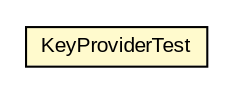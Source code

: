 #!/usr/local/bin/dot
#
# Class diagram 
# Generated by UMLGraph version R5_6-24-gf6e263 (http://www.umlgraph.org/)
#

digraph G {
	edge [fontname="arial",fontsize=10,labelfontname="arial",labelfontsize=10];
	node [fontname="arial",fontsize=10,shape=plaintext];
	nodesep=0.25;
	ranksep=0.5;
	// net.trajano.openidconnect.provider.ejb.test.KeyProviderTest
	c478 [label=<<table title="net.trajano.openidconnect.provider.ejb.test.KeyProviderTest" border="0" cellborder="1" cellspacing="0" cellpadding="2" port="p" bgcolor="lemonChiffon" href="./KeyProviderTest.html">
		<tr><td><table border="0" cellspacing="0" cellpadding="1">
<tr><td align="center" balign="center"> KeyProviderTest </td></tr>
		</table></td></tr>
		</table>>, URL="./KeyProviderTest.html", fontname="arial", fontcolor="black", fontsize=10.0];
}

